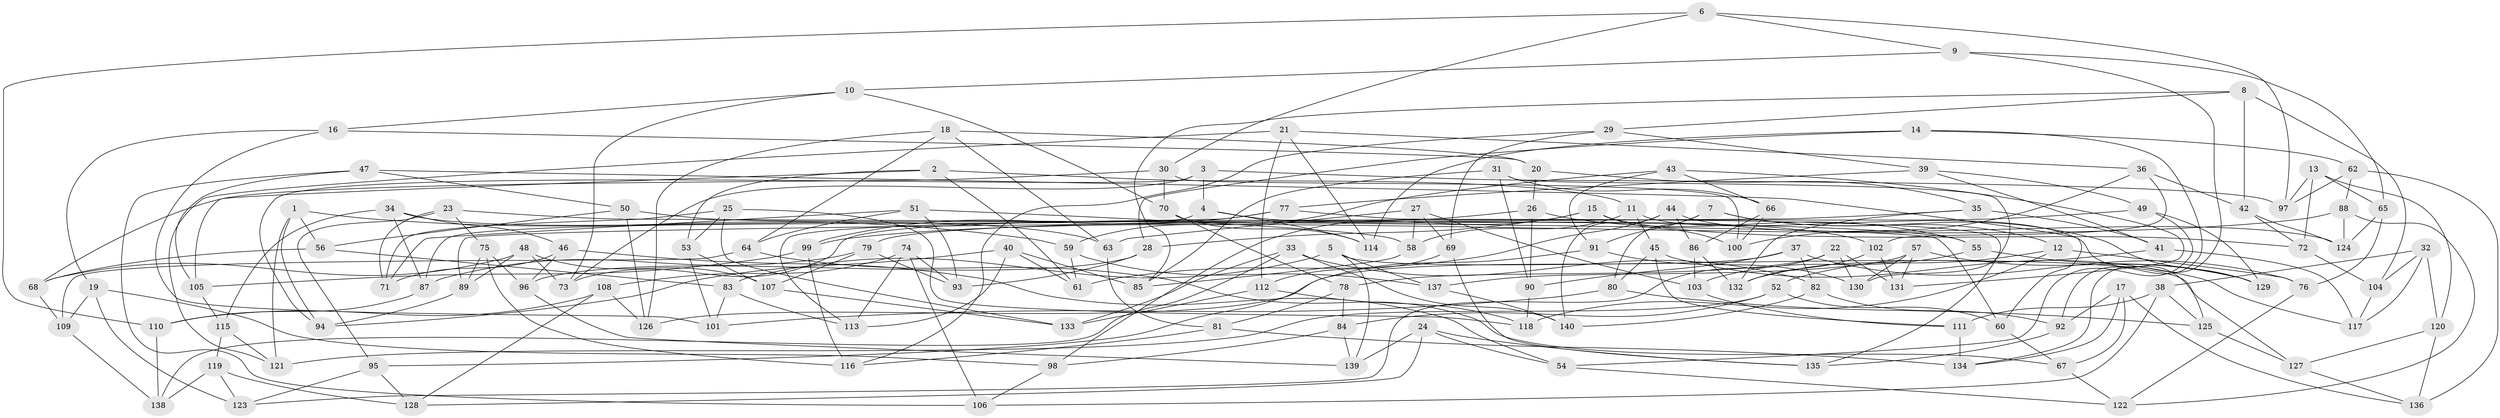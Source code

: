 // coarse degree distribution, {4: 0.43333333333333335, 6: 0.5222222222222223, 5: 0.03333333333333333, 3: 0.011111111111111112}
// Generated by graph-tools (version 1.1) at 2025/42/03/06/25 10:42:16]
// undirected, 140 vertices, 280 edges
graph export_dot {
graph [start="1"]
  node [color=gray90,style=filled];
  1;
  2;
  3;
  4;
  5;
  6;
  7;
  8;
  9;
  10;
  11;
  12;
  13;
  14;
  15;
  16;
  17;
  18;
  19;
  20;
  21;
  22;
  23;
  24;
  25;
  26;
  27;
  28;
  29;
  30;
  31;
  32;
  33;
  34;
  35;
  36;
  37;
  38;
  39;
  40;
  41;
  42;
  43;
  44;
  45;
  46;
  47;
  48;
  49;
  50;
  51;
  52;
  53;
  54;
  55;
  56;
  57;
  58;
  59;
  60;
  61;
  62;
  63;
  64;
  65;
  66;
  67;
  68;
  69;
  70;
  71;
  72;
  73;
  74;
  75;
  76;
  77;
  78;
  79;
  80;
  81;
  82;
  83;
  84;
  85;
  86;
  87;
  88;
  89;
  90;
  91;
  92;
  93;
  94;
  95;
  96;
  97;
  98;
  99;
  100;
  101;
  102;
  103;
  104;
  105;
  106;
  107;
  108;
  109;
  110;
  111;
  112;
  113;
  114;
  115;
  116;
  117;
  118;
  119;
  120;
  121;
  122;
  123;
  124;
  125;
  126;
  127;
  128;
  129;
  130;
  131;
  132;
  133;
  134;
  135;
  136;
  137;
  138;
  139;
  140;
  1 -- 59;
  1 -- 56;
  1 -- 94;
  1 -- 121;
  2 -- 105;
  2 -- 61;
  2 -- 11;
  2 -- 53;
  3 -- 4;
  3 -- 73;
  3 -- 94;
  3 -- 97;
  4 -- 102;
  4 -- 114;
  4 -- 87;
  5 -- 139;
  5 -- 83;
  5 -- 137;
  5 -- 127;
  6 -- 30;
  6 -- 110;
  6 -- 9;
  6 -- 97;
  7 -- 129;
  7 -- 80;
  7 -- 91;
  7 -- 12;
  8 -- 29;
  8 -- 85;
  8 -- 104;
  8 -- 42;
  9 -- 65;
  9 -- 10;
  9 -- 134;
  10 -- 73;
  10 -- 16;
  10 -- 70;
  11 -- 58;
  11 -- 125;
  11 -- 45;
  12 -- 118;
  12 -- 76;
  12 -- 132;
  13 -- 97;
  13 -- 120;
  13 -- 72;
  13 -- 65;
  14 -- 92;
  14 -- 62;
  14 -- 28;
  14 -- 114;
  15 -- 100;
  15 -- 72;
  15 -- 28;
  15 -- 98;
  16 -- 19;
  16 -- 101;
  16 -- 20;
  17 -- 136;
  17 -- 67;
  17 -- 92;
  17 -- 134;
  18 -- 63;
  18 -- 126;
  18 -- 64;
  18 -- 20;
  19 -- 98;
  19 -- 109;
  19 -- 123;
  20 -- 35;
  20 -- 26;
  21 -- 114;
  21 -- 121;
  21 -- 36;
  21 -- 112;
  22 -- 78;
  22 -- 130;
  22 -- 123;
  22 -- 131;
  23 -- 75;
  23 -- 95;
  23 -- 71;
  23 -- 60;
  24 -- 139;
  24 -- 54;
  24 -- 135;
  24 -- 128;
  25 -- 53;
  25 -- 71;
  25 -- 133;
  25 -- 118;
  26 -- 90;
  26 -- 55;
  26 -- 73;
  27 -- 58;
  27 -- 69;
  27 -- 103;
  27 -- 63;
  28 -- 96;
  28 -- 93;
  29 -- 69;
  29 -- 116;
  29 -- 39;
  30 -- 68;
  30 -- 70;
  30 -- 100;
  31 -- 130;
  31 -- 85;
  31 -- 66;
  31 -- 90;
  32 -- 38;
  32 -- 120;
  32 -- 104;
  32 -- 117;
  33 -- 140;
  33 -- 133;
  33 -- 138;
  33 -- 82;
  34 -- 63;
  34 -- 87;
  34 -- 46;
  34 -- 115;
  35 -- 132;
  35 -- 41;
  35 -- 89;
  36 -- 42;
  36 -- 102;
  36 -- 100;
  37 -- 90;
  37 -- 76;
  37 -- 126;
  37 -- 82;
  38 -- 111;
  38 -- 125;
  38 -- 106;
  39 -- 41;
  39 -- 49;
  39 -- 77;
  40 -- 113;
  40 -- 61;
  40 -- 85;
  40 -- 94;
  41 -- 52;
  41 -- 117;
  42 -- 72;
  42 -- 124;
  43 -- 131;
  43 -- 91;
  43 -- 66;
  43 -- 59;
  44 -- 86;
  44 -- 124;
  44 -- 140;
  44 -- 61;
  45 -- 117;
  45 -- 80;
  45 -- 111;
  46 -- 54;
  46 -- 96;
  46 -- 71;
  47 -- 106;
  47 -- 60;
  47 -- 50;
  47 -- 105;
  48 -- 107;
  48 -- 73;
  48 -- 68;
  48 -- 89;
  49 -- 129;
  49 -- 54;
  49 -- 79;
  50 -- 126;
  50 -- 56;
  50 -- 55;
  51 -- 64;
  51 -- 71;
  51 -- 93;
  51 -- 58;
  52 -- 60;
  52 -- 121;
  52 -- 84;
  53 -- 107;
  53 -- 101;
  54 -- 122;
  55 -- 103;
  55 -- 129;
  56 -- 83;
  56 -- 68;
  57 -- 129;
  57 -- 131;
  57 -- 130;
  57 -- 137;
  58 -- 85;
  59 -- 61;
  59 -- 137;
  60 -- 67;
  62 -- 97;
  62 -- 136;
  62 -- 88;
  63 -- 81;
  64 -- 67;
  64 -- 109;
  65 -- 76;
  65 -- 124;
  66 -- 100;
  66 -- 86;
  67 -- 122;
  68 -- 109;
  69 -- 112;
  69 -- 135;
  70 -- 114;
  70 -- 78;
  72 -- 104;
  74 -- 93;
  74 -- 113;
  74 -- 106;
  74 -- 108;
  75 -- 96;
  75 -- 89;
  75 -- 116;
  76 -- 122;
  77 -- 99;
  77 -- 113;
  77 -- 135;
  78 -- 81;
  78 -- 84;
  79 -- 93;
  79 -- 87;
  79 -- 107;
  80 -- 101;
  80 -- 125;
  81 -- 134;
  81 -- 116;
  82 -- 92;
  82 -- 140;
  83 -- 101;
  83 -- 113;
  84 -- 139;
  84 -- 98;
  86 -- 103;
  86 -- 132;
  87 -- 110;
  88 -- 122;
  88 -- 99;
  88 -- 124;
  89 -- 94;
  90 -- 118;
  91 -- 95;
  91 -- 130;
  92 -- 135;
  95 -- 128;
  95 -- 123;
  96 -- 139;
  98 -- 106;
  99 -- 116;
  99 -- 105;
  102 -- 131;
  102 -- 132;
  103 -- 111;
  104 -- 117;
  105 -- 115;
  107 -- 133;
  108 -- 110;
  108 -- 126;
  108 -- 128;
  109 -- 138;
  110 -- 138;
  111 -- 134;
  112 -- 118;
  112 -- 133;
  115 -- 119;
  115 -- 121;
  119 -- 128;
  119 -- 138;
  119 -- 123;
  120 -- 127;
  120 -- 136;
  125 -- 127;
  127 -- 136;
  137 -- 140;
}
